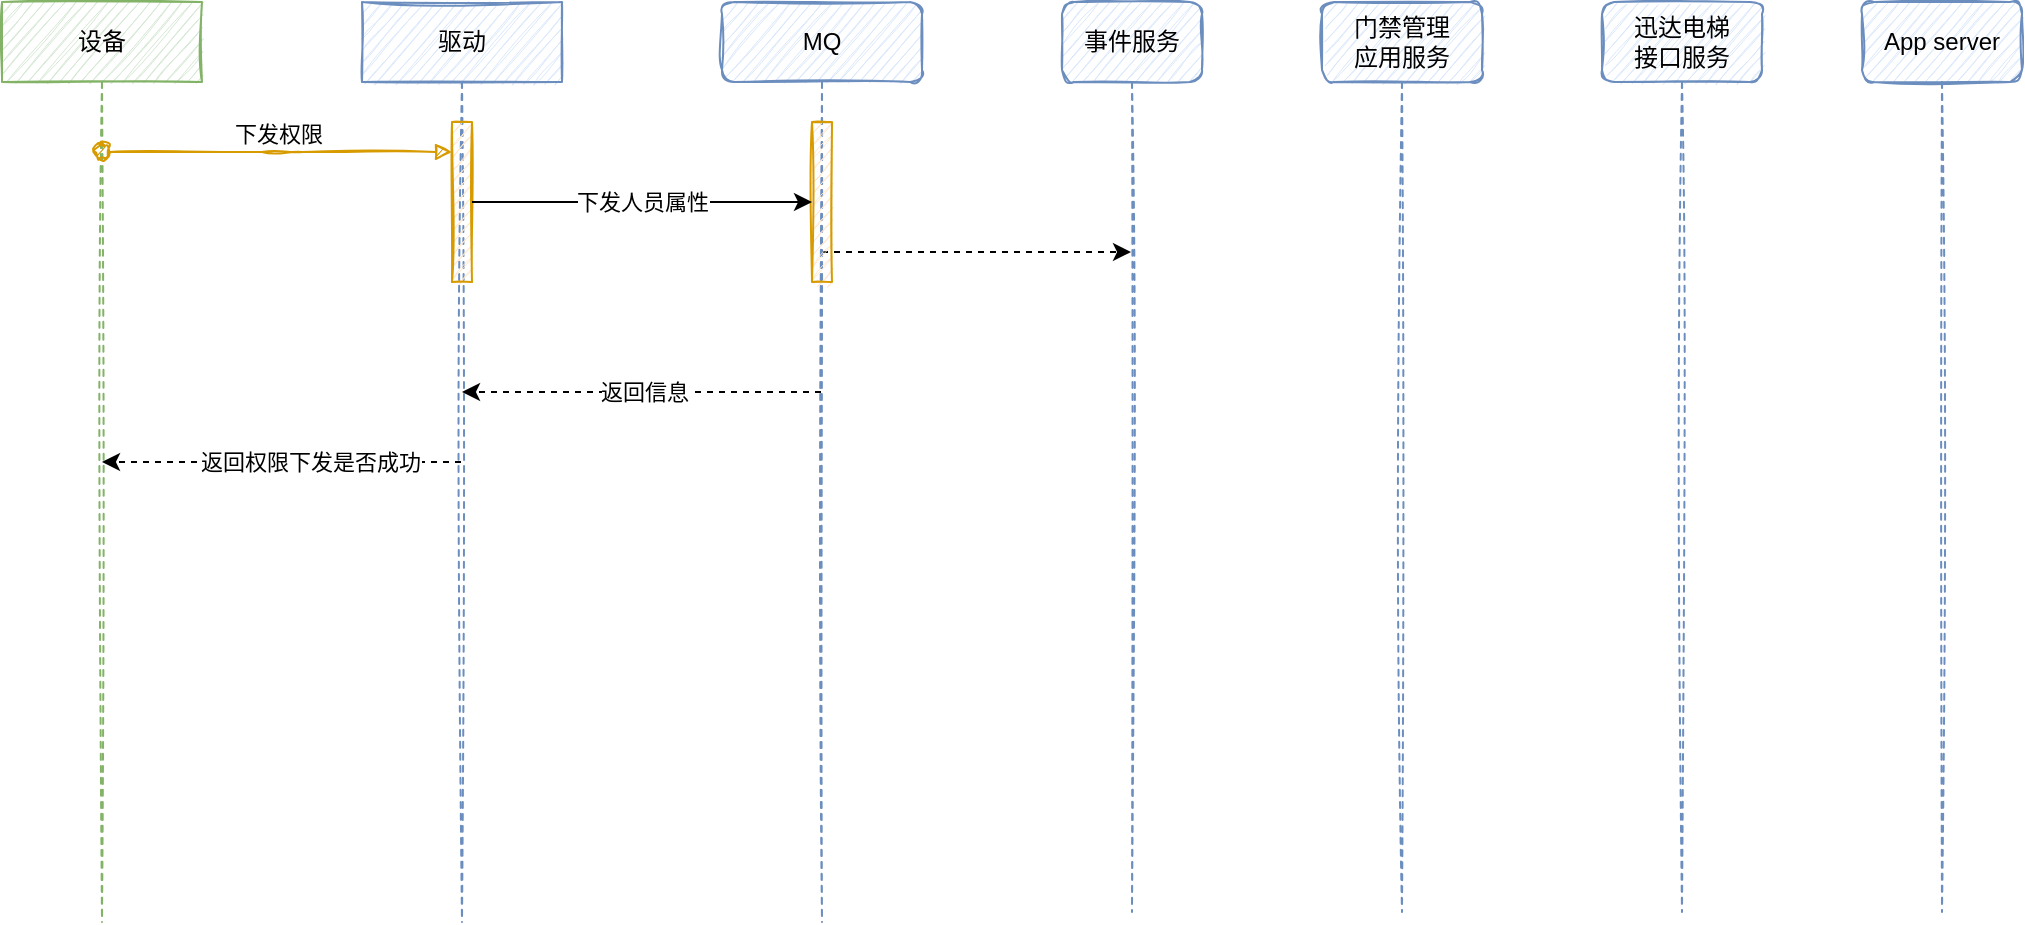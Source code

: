 <mxfile version="14.7.2" type="github">
  <diagram id="DjmKvpMPj76WyyVE7rOA" name="第 1 页">
    <mxGraphModel dx="1408" dy="748" grid="1" gridSize="10" guides="1" tooltips="1" connect="1" arrows="1" fold="1" page="1" pageScale="1" pageWidth="1654" pageHeight="1169" math="0" shadow="0">
      <root>
        <mxCell id="0" />
        <mxCell id="1" parent="0" />
        <mxCell id="9GUXN84mYo8q_pWZlE_W-1" value="设备" style="shape=umlLifeline;perimeter=lifelinePerimeter;whiteSpace=wrap;html=1;container=1;collapsible=0;recursiveResize=0;outlineConnect=0;fillColor=#d5e8d4;strokeColor=#82b366;sketch=1;" parent="1" vertex="1">
          <mxGeometry x="130" y="125" width="100" height="460" as="geometry" />
        </mxCell>
        <mxCell id="BjLBW3dljGuR_zNLv0Eb-1" style="edgeStyle=orthogonalEdgeStyle;rounded=0;orthogonalLoop=1;jettySize=auto;html=1;dashed=1;" parent="1" source="9GUXN84mYo8q_pWZlE_W-2" target="9GUXN84mYo8q_pWZlE_W-1" edge="1">
          <mxGeometry relative="1" as="geometry">
            <Array as="points">
              <mxPoint x="280" y="355" />
              <mxPoint x="280" y="355" />
            </Array>
          </mxGeometry>
        </mxCell>
        <mxCell id="w-xTbwYYfsJBi3QpZyPe-1" value="返回权限下发是否成功" style="edgeLabel;html=1;align=center;verticalAlign=middle;resizable=0;points=[];" parent="BjLBW3dljGuR_zNLv0Eb-1" connectable="0" vertex="1">
          <mxGeometry x="-0.15" relative="1" as="geometry">
            <mxPoint x="1" as="offset" />
          </mxGeometry>
        </mxCell>
        <mxCell id="9GUXN84mYo8q_pWZlE_W-2" value="驱动" style="shape=umlLifeline;perimeter=lifelinePerimeter;whiteSpace=wrap;html=1;container=1;collapsible=0;recursiveResize=0;outlineConnect=0;fillColor=#dae8fc;strokeColor=#6c8ebf;sketch=1;" parent="1" vertex="1">
          <mxGeometry x="310" y="125" width="100" height="460" as="geometry" />
        </mxCell>
        <mxCell id="9GUXN84mYo8q_pWZlE_W-8" value="" style="html=1;points=[];perimeter=orthogonalPerimeter;fillColor=#ffe6cc;strokeColor=#d79b00;sketch=1;" parent="9GUXN84mYo8q_pWZlE_W-2" vertex="1">
          <mxGeometry x="45" y="60" width="10" height="80" as="geometry" />
        </mxCell>
        <mxCell id="9GUXN84mYo8q_pWZlE_W-9" value="下发权限" style="html=1;verticalAlign=bottom;startArrow=oval;endArrow=block;startSize=8;fillColor=#ffe6cc;strokeColor=#d79b00;sketch=1;" parent="1" source="9GUXN84mYo8q_pWZlE_W-1" target="9GUXN84mYo8q_pWZlE_W-8" edge="1">
          <mxGeometry relative="1" as="geometry">
            <mxPoint x="295" y="205" as="sourcePoint" />
            <Array as="points">
              <mxPoint x="270" y="200" />
            </Array>
          </mxGeometry>
        </mxCell>
        <mxCell id="BjLBW3dljGuR_zNLv0Eb-7" style="edgeStyle=orthogonalEdgeStyle;rounded=0;orthogonalLoop=1;jettySize=auto;html=1;dashed=1;" parent="1" source="dAte2DTPsHevccOQeKAc-1" target="BjLBW3dljGuR_zNLv0Eb-2" edge="1">
          <mxGeometry relative="1" as="geometry">
            <Array as="points">
              <mxPoint x="620" y="250" />
              <mxPoint x="620" y="250" />
            </Array>
          </mxGeometry>
        </mxCell>
        <mxCell id="dAte2DTPsHevccOQeKAc-1" value="MQ" style="shape=umlLifeline;perimeter=lifelinePerimeter;whiteSpace=wrap;html=1;container=1;collapsible=0;recursiveResize=0;outlineConnect=0;fillColor=#dae8fc;strokeColor=#6c8ebf;sketch=1;rounded=1;" parent="1" vertex="1">
          <mxGeometry x="490" y="125" width="100" height="460" as="geometry" />
        </mxCell>
        <mxCell id="dAte2DTPsHevccOQeKAc-2" value="" style="html=1;points=[];perimeter=orthogonalPerimeter;fillColor=#ffe6cc;strokeColor=#d79b00;sketch=1;" parent="dAte2DTPsHevccOQeKAc-1" vertex="1">
          <mxGeometry x="45" y="60" width="10" height="80" as="geometry" />
        </mxCell>
        <mxCell id="dAte2DTPsHevccOQeKAc-3" value="下发人员属性" style="edgeStyle=orthogonalEdgeStyle;rounded=0;orthogonalLoop=1;jettySize=auto;html=1;" parent="1" source="9GUXN84mYo8q_pWZlE_W-8" target="dAte2DTPsHevccOQeKAc-2" edge="1">
          <mxGeometry relative="1" as="geometry" />
        </mxCell>
        <mxCell id="dAte2DTPsHevccOQeKAc-4" style="edgeStyle=orthogonalEdgeStyle;rounded=0;orthogonalLoop=1;jettySize=auto;html=1;dashed=1;" parent="1" source="dAte2DTPsHevccOQeKAc-1" target="9GUXN84mYo8q_pWZlE_W-2" edge="1">
          <mxGeometry relative="1" as="geometry">
            <mxPoint x="536" y="243" as="sourcePoint" />
            <Array as="points">
              <mxPoint x="450" y="320" />
              <mxPoint x="450" y="320" />
            </Array>
          </mxGeometry>
        </mxCell>
        <mxCell id="dAte2DTPsHevccOQeKAc-5" value="返回信息" style="edgeLabel;html=1;align=center;verticalAlign=middle;resizable=0;points=[];" parent="dAte2DTPsHevccOQeKAc-4" vertex="1" connectable="0">
          <mxGeometry x="-0.709" y="-2" relative="1" as="geometry">
            <mxPoint x="-63" y="2" as="offset" />
          </mxGeometry>
        </mxCell>
        <mxCell id="BjLBW3dljGuR_zNLv0Eb-2" value="事件服务" style="shape=umlLifeline;perimeter=lifelinePerimeter;whiteSpace=wrap;html=1;container=1;collapsible=0;recursiveResize=0;outlineConnect=0;fillColor=#dae8fc;strokeColor=#6c8ebf;sketch=1;rounded=1;" parent="1" vertex="1">
          <mxGeometry x="660" y="125" width="70" height="455" as="geometry" />
        </mxCell>
        <mxCell id="BjLBW3dljGuR_zNLv0Eb-4" value="门禁管理&lt;br&gt;应用服务" style="shape=umlLifeline;perimeter=lifelinePerimeter;whiteSpace=wrap;html=1;container=1;collapsible=0;recursiveResize=0;outlineConnect=0;fillColor=#dae8fc;strokeColor=#6c8ebf;sketch=1;rounded=1;" parent="1" vertex="1">
          <mxGeometry x="790" y="125" width="80" height="455" as="geometry" />
        </mxCell>
        <mxCell id="BjLBW3dljGuR_zNLv0Eb-5" value="迅达电梯&lt;br&gt;接口服务" style="shape=umlLifeline;perimeter=lifelinePerimeter;whiteSpace=wrap;html=1;container=1;collapsible=0;recursiveResize=0;outlineConnect=0;fillColor=#dae8fc;strokeColor=#6c8ebf;sketch=1;rounded=1;" parent="1" vertex="1">
          <mxGeometry x="930" y="125" width="80" height="455" as="geometry" />
        </mxCell>
        <mxCell id="BjLBW3dljGuR_zNLv0Eb-6" value="App server" style="shape=umlLifeline;perimeter=lifelinePerimeter;whiteSpace=wrap;html=1;container=1;collapsible=0;recursiveResize=0;outlineConnect=0;fillColor=#dae8fc;strokeColor=#6c8ebf;sketch=1;rounded=1;" parent="1" vertex="1">
          <mxGeometry x="1060" y="125" width="80" height="455" as="geometry" />
        </mxCell>
      </root>
    </mxGraphModel>
  </diagram>
</mxfile>
